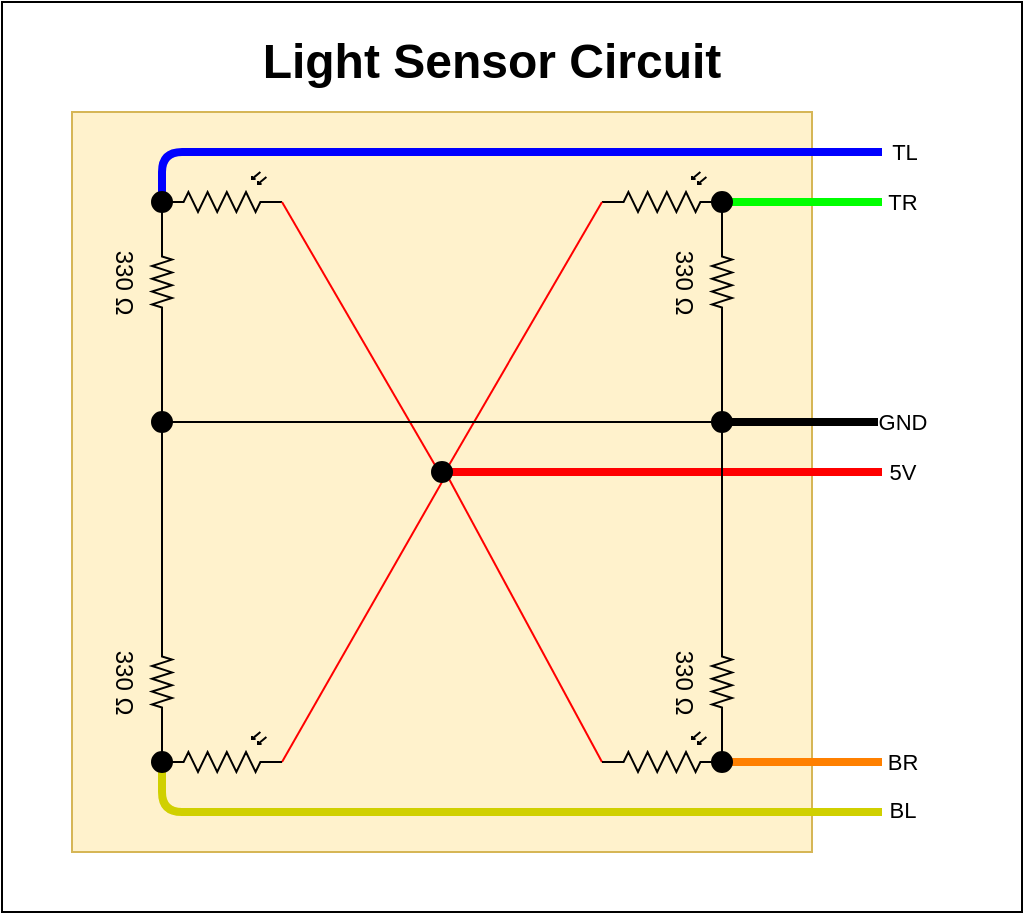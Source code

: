 <mxfile>
    <diagram id="WmjWGUDfDDGUpU-4VLcb" name="Page-1">
        <mxGraphModel dx="882" dy="717" grid="1" gridSize="10" guides="1" tooltips="1" connect="1" arrows="1" fold="1" page="1" pageScale="1" pageWidth="850" pageHeight="1100" math="0" shadow="0">
            <root>
                <mxCell id="0"/>
                <mxCell id="1" parent="0"/>
                <mxCell id="52" value="" style="rounded=0;whiteSpace=wrap;html=1;fillColor=default;" parent="1" vertex="1">
                    <mxGeometry x="80" y="105" width="510" height="455" as="geometry"/>
                </mxCell>
                <mxCell id="2" value="" style="whiteSpace=wrap;html=1;aspect=fixed;fillColor=#fff2cc;strokeColor=#d6b656;" parent="1" vertex="1">
                    <mxGeometry x="115" y="160" width="370" height="370" as="geometry"/>
                </mxCell>
                <mxCell id="3" value="" style="pointerEvents=1;verticalLabelPosition=bottom;shadow=0;dashed=0;align=center;html=1;verticalAlign=top;shape=mxgraph.electrical.resistors.symmetrical_photoconductive_transducer;fillColor=none;" parent="1" vertex="1">
                    <mxGeometry x="160" y="190" width="60" height="20" as="geometry"/>
                </mxCell>
                <mxCell id="13" style="edgeStyle=none;html=1;exitX=1;exitY=0.75;exitDx=0;exitDy=0;exitPerimeter=0;entryX=0.5;entryY=1;entryDx=0;entryDy=0;endArrow=none;endFill=0;strokeColor=#FF0000;" parent="1" source="4" target="9" edge="1">
                    <mxGeometry relative="1" as="geometry"/>
                </mxCell>
                <mxCell id="4" value="" style="pointerEvents=1;verticalLabelPosition=bottom;shadow=0;dashed=0;align=center;html=1;verticalAlign=top;shape=mxgraph.electrical.resistors.symmetrical_photoconductive_transducer;fillColor=none;" parent="1" vertex="1">
                    <mxGeometry x="160" y="470" width="60" height="20" as="geometry"/>
                </mxCell>
                <mxCell id="14" style="edgeStyle=none;html=1;exitX=0;exitY=0.75;exitDx=0;exitDy=0;exitPerimeter=0;entryX=1;entryY=1;entryDx=0;entryDy=0;endArrow=none;endFill=0;strokeColor=#FF0000;" parent="1" source="5" target="9" edge="1">
                    <mxGeometry relative="1" as="geometry"/>
                </mxCell>
                <mxCell id="5" value="" style="pointerEvents=1;verticalLabelPosition=bottom;shadow=0;dashed=0;align=center;html=1;verticalAlign=top;shape=mxgraph.electrical.resistors.symmetrical_photoconductive_transducer;fillColor=none;" parent="1" vertex="1">
                    <mxGeometry x="380" y="470" width="60" height="20" as="geometry"/>
                </mxCell>
                <mxCell id="6" value="" style="pointerEvents=1;verticalLabelPosition=bottom;shadow=0;dashed=0;align=center;html=1;verticalAlign=top;shape=mxgraph.electrical.resistors.symmetrical_photoconductive_transducer;fillColor=none;" parent="1" vertex="1">
                    <mxGeometry x="380" y="190" width="60" height="20" as="geometry"/>
                </mxCell>
                <mxCell id="7" value="" style="endArrow=none;html=1;entryX=1;entryY=0.75;entryDx=0;entryDy=0;entryPerimeter=0;exitX=0;exitY=0;exitDx=0;exitDy=0;strokeColor=#FF0000;" parent="1" source="9" target="3" edge="1">
                    <mxGeometry width="50" height="50" relative="1" as="geometry">
                        <mxPoint x="220" y="60" as="sourcePoint"/>
                        <mxPoint x="230" y="590" as="targetPoint"/>
                    </mxGeometry>
                </mxCell>
                <mxCell id="8" value="" style="endArrow=none;html=1;entryX=0;entryY=0.75;entryDx=0;entryDy=0;entryPerimeter=0;exitX=1;exitY=0;exitDx=0;exitDy=0;strokeColor=#FF0000;" parent="1" source="9" target="6" edge="1">
                    <mxGeometry width="50" height="50" relative="1" as="geometry">
                        <mxPoint x="380" y="60" as="sourcePoint"/>
                        <mxPoint x="230" y="215" as="targetPoint"/>
                    </mxGeometry>
                </mxCell>
                <mxCell id="15" style="edgeStyle=none;html=1;endArrow=none;endFill=0;strokeColor=#FF0000;strokeWidth=4;" parent="1" source="9" edge="1">
                    <mxGeometry relative="1" as="geometry">
                        <mxPoint x="520" y="340" as="targetPoint"/>
                    </mxGeometry>
                </mxCell>
                <mxCell id="16" value="5V" style="edgeLabel;html=1;align=center;verticalAlign=middle;resizable=0;points=[];" parent="15" vertex="1" connectable="0">
                    <mxGeometry x="0.634" y="-3" relative="1" as="geometry">
                        <mxPoint x="49" y="-3" as="offset"/>
                    </mxGeometry>
                </mxCell>
                <mxCell id="9" value="" style="ellipse;whiteSpace=wrap;html=1;aspect=fixed;fillColor=#000000;" parent="1" vertex="1">
                    <mxGeometry x="295" y="335" width="10" height="10" as="geometry"/>
                </mxCell>
                <mxCell id="46" style="edgeStyle=none;html=1;endArrow=none;endFill=0;strokeColor=#D0D000;strokeWidth=4;" parent="1" source="10" edge="1">
                    <mxGeometry relative="1" as="geometry">
                        <mxPoint x="520" y="510" as="targetPoint"/>
                        <Array as="points">
                            <mxPoint x="160" y="510"/>
                        </Array>
                    </mxGeometry>
                </mxCell>
                <mxCell id="47" value="BL" style="edgeLabel;html=1;align=center;verticalAlign=middle;resizable=0;points=[];" parent="46" vertex="1" connectable="0">
                    <mxGeometry x="0.748" y="1" relative="1" as="geometry">
                        <mxPoint x="58" as="offset"/>
                    </mxGeometry>
                </mxCell>
                <mxCell id="10" value="" style="ellipse;whiteSpace=wrap;html=1;aspect=fixed;fillColor=#000000;" parent="1" vertex="1">
                    <mxGeometry x="155" y="480" width="10" height="10" as="geometry"/>
                </mxCell>
                <mxCell id="30" style="edgeStyle=none;html=1;exitX=0;exitY=0.5;exitDx=0;exitDy=0;exitPerimeter=0;entryX=1;entryY=0.75;entryDx=0;entryDy=0;entryPerimeter=0;endArrow=none;endFill=0;strokeColor=#000000;strokeWidth=1;" parent="1" source="17" target="6" edge="1">
                    <mxGeometry relative="1" as="geometry"/>
                </mxCell>
                <mxCell id="34" style="edgeStyle=none;html=1;exitX=1;exitY=0.5;exitDx=0;exitDy=0;exitPerimeter=0;endArrow=none;endFill=0;strokeColor=#000000;strokeWidth=1;startArrow=none;" parent="1" source="40" edge="1">
                    <mxGeometry relative="1" as="geometry">
                        <mxPoint x="440" y="320" as="targetPoint"/>
                    </mxGeometry>
                </mxCell>
                <mxCell id="17" value="330&amp;nbsp;Ω" style="pointerEvents=1;verticalLabelPosition=bottom;shadow=0;dashed=0;align=center;html=1;verticalAlign=top;shape=mxgraph.electrical.resistors.resistor_2;fillColor=none;rotation=90;" parent="1" vertex="1">
                    <mxGeometry x="420" y="240" width="40" height="10" as="geometry"/>
                </mxCell>
                <mxCell id="29" style="edgeStyle=none;html=1;exitX=0;exitY=0.5;exitDx=0;exitDy=0;exitPerimeter=0;entryX=0;entryY=0.75;entryDx=0;entryDy=0;entryPerimeter=0;endArrow=none;endFill=0;strokeColor=#000000;strokeWidth=1;" parent="1" source="19" target="3" edge="1">
                    <mxGeometry relative="1" as="geometry"/>
                </mxCell>
                <mxCell id="33" style="edgeStyle=none;html=1;exitX=1;exitY=0.5;exitDx=0;exitDy=0;exitPerimeter=0;endArrow=none;endFill=0;strokeColor=#000000;strokeWidth=1;" parent="1" source="19" edge="1">
                    <mxGeometry relative="1" as="geometry">
                        <mxPoint x="160" y="320" as="targetPoint"/>
                    </mxGeometry>
                </mxCell>
                <mxCell id="19" value="330 Ω" style="pointerEvents=1;verticalLabelPosition=bottom;shadow=0;dashed=0;align=center;html=1;verticalAlign=top;shape=mxgraph.electrical.resistors.resistor_2;fillColor=none;rotation=90;" parent="1" vertex="1">
                    <mxGeometry x="140" y="240" width="40" height="10" as="geometry"/>
                </mxCell>
                <mxCell id="28" style="edgeStyle=none;html=1;exitX=1;exitY=0.5;exitDx=0;exitDy=0;exitPerimeter=0;entryX=0;entryY=0.75;entryDx=0;entryDy=0;entryPerimeter=0;endArrow=none;endFill=0;strokeColor=#000000;strokeWidth=1;" parent="1" source="20" target="4" edge="1">
                    <mxGeometry relative="1" as="geometry"/>
                </mxCell>
                <mxCell id="35" style="edgeStyle=none;html=1;exitX=0;exitY=0.5;exitDx=0;exitDy=0;exitPerimeter=0;endArrow=none;endFill=0;strokeColor=#000000;strokeWidth=1;" parent="1" source="20" edge="1">
                    <mxGeometry relative="1" as="geometry">
                        <mxPoint x="160" y="320" as="targetPoint"/>
                    </mxGeometry>
                </mxCell>
                <mxCell id="20" value="330&amp;nbsp;Ω" style="pointerEvents=1;verticalLabelPosition=bottom;shadow=0;dashed=0;align=center;html=1;verticalAlign=top;shape=mxgraph.electrical.resistors.resistor_2;fillColor=none;rotation=90;" parent="1" vertex="1">
                    <mxGeometry x="140" y="440" width="40" height="10" as="geometry"/>
                </mxCell>
                <mxCell id="26" style="edgeStyle=none;html=1;exitX=1;exitY=0.5;exitDx=0;exitDy=0;exitPerimeter=0;entryX=1;entryY=0.75;entryDx=0;entryDy=0;entryPerimeter=0;endArrow=none;endFill=0;strokeColor=#000000;strokeWidth=1;" parent="1" source="21" target="5" edge="1">
                    <mxGeometry relative="1" as="geometry"/>
                </mxCell>
                <mxCell id="36" style="edgeStyle=none;html=1;exitX=0;exitY=0.5;exitDx=0;exitDy=0;exitPerimeter=0;endArrow=none;endFill=0;strokeColor=#000000;strokeWidth=1;" parent="1" source="21" edge="1">
                    <mxGeometry relative="1" as="geometry">
                        <mxPoint x="440" y="320" as="targetPoint"/>
                    </mxGeometry>
                </mxCell>
                <mxCell id="21" value="330&amp;nbsp;Ω" style="pointerEvents=1;verticalLabelPosition=bottom;shadow=0;dashed=0;align=center;html=1;verticalAlign=top;shape=mxgraph.electrical.resistors.resistor_2;fillColor=none;rotation=90;" parent="1" vertex="1">
                    <mxGeometry x="420" y="440" width="40" height="10" as="geometry"/>
                </mxCell>
                <mxCell id="44" style="edgeStyle=none;html=1;endArrow=none;endFill=0;strokeColor=#0000FF;strokeWidth=4;" parent="1" source="23" edge="1">
                    <mxGeometry relative="1" as="geometry">
                        <mxPoint x="520" y="180" as="targetPoint"/>
                        <Array as="points">
                            <mxPoint x="160" y="180"/>
                        </Array>
                    </mxGeometry>
                </mxCell>
                <mxCell id="45" value="TL" style="edgeLabel;html=1;align=center;verticalAlign=middle;resizable=0;points=[];" parent="44" vertex="1" connectable="0">
                    <mxGeometry x="0.891" relative="1" as="geometry">
                        <mxPoint x="31" as="offset"/>
                    </mxGeometry>
                </mxCell>
                <mxCell id="23" value="" style="ellipse;whiteSpace=wrap;html=1;aspect=fixed;fillColor=#000000;" parent="1" vertex="1">
                    <mxGeometry x="155" y="200" width="10" height="10" as="geometry"/>
                </mxCell>
                <mxCell id="42" style="edgeStyle=none;html=1;endArrow=none;endFill=0;strokeColor=#00FF00;strokeWidth=4;" parent="1" source="24" edge="1">
                    <mxGeometry relative="1" as="geometry">
                        <mxPoint x="520" y="205" as="targetPoint"/>
                    </mxGeometry>
                </mxCell>
                <mxCell id="43" value="TR" style="edgeLabel;html=1;align=center;verticalAlign=middle;resizable=0;points=[];" parent="42" vertex="1" connectable="0">
                    <mxGeometry x="0.381" y="-1" relative="1" as="geometry">
                        <mxPoint x="33" y="-1" as="offset"/>
                    </mxGeometry>
                </mxCell>
                <mxCell id="24" value="" style="ellipse;whiteSpace=wrap;html=1;aspect=fixed;fillColor=#000000;" parent="1" vertex="1">
                    <mxGeometry x="435" y="200" width="10" height="10" as="geometry"/>
                </mxCell>
                <mxCell id="48" style="edgeStyle=none;html=1;endArrow=none;endFill=0;strokeColor=#FF8000;strokeWidth=4;" parent="1" source="25" edge="1">
                    <mxGeometry relative="1" as="geometry">
                        <mxPoint x="520" y="485" as="targetPoint"/>
                    </mxGeometry>
                </mxCell>
                <mxCell id="49" value="BR" style="edgeLabel;html=1;align=center;verticalAlign=middle;resizable=0;points=[];" parent="48" vertex="1" connectable="0">
                    <mxGeometry x="0.548" y="1" relative="1" as="geometry">
                        <mxPoint x="27" y="1" as="offset"/>
                    </mxGeometry>
                </mxCell>
                <mxCell id="25" value="" style="ellipse;whiteSpace=wrap;html=1;aspect=fixed;fillColor=#000000;" parent="1" vertex="1">
                    <mxGeometry x="435" y="480" width="10" height="10" as="geometry"/>
                </mxCell>
                <mxCell id="31" value="" style="endArrow=none;html=1;strokeColor=#000000;strokeWidth=4;startArrow=none;" parent="1" edge="1">
                    <mxGeometry width="50" height="50" relative="1" as="geometry">
                        <mxPoint x="440" y="315" as="sourcePoint"/>
                        <mxPoint x="520" y="315" as="targetPoint"/>
                    </mxGeometry>
                </mxCell>
                <mxCell id="32" value="GND" style="edgeLabel;html=1;align=center;verticalAlign=middle;resizable=0;points=[];" parent="31" vertex="1" connectable="0">
                    <mxGeometry x="0.868" y="1" relative="1" as="geometry">
                        <mxPoint x="15" y="1" as="offset"/>
                    </mxGeometry>
                </mxCell>
                <mxCell id="50" style="edgeStyle=none;html=1;entryX=0;entryY=0.5;entryDx=0;entryDy=0;endArrow=none;endFill=0;strokeColor=#000000;strokeWidth=1;" parent="1" source="37" target="40" edge="1">
                    <mxGeometry relative="1" as="geometry"/>
                </mxCell>
                <mxCell id="37" value="" style="ellipse;whiteSpace=wrap;html=1;aspect=fixed;fillColor=#000000;" parent="1" vertex="1">
                    <mxGeometry x="155" y="310" width="10" height="10" as="geometry"/>
                </mxCell>
                <mxCell id="38" value="" style="endArrow=none;html=1;strokeColor=#000000;strokeWidth=4;" parent="1" target="37" edge="1">
                    <mxGeometry width="50" height="50" relative="1" as="geometry">
                        <mxPoint x="160" y="320" as="sourcePoint"/>
                        <mxPoint x="600" y="320" as="targetPoint"/>
                    </mxGeometry>
                </mxCell>
                <mxCell id="40" value="" style="ellipse;whiteSpace=wrap;html=1;aspect=fixed;fillColor=#000000;" parent="1" vertex="1">
                    <mxGeometry x="435" y="310" width="10" height="10" as="geometry"/>
                </mxCell>
                <mxCell id="41" value="" style="edgeStyle=none;html=1;exitX=1;exitY=0.5;exitDx=0;exitDy=0;exitPerimeter=0;endArrow=none;endFill=0;strokeColor=#000000;strokeWidth=1;" parent="1" source="17" target="40" edge="1">
                    <mxGeometry relative="1" as="geometry">
                        <mxPoint x="440" y="320" as="targetPoint"/>
                        <mxPoint x="440" y="265" as="sourcePoint"/>
                    </mxGeometry>
                </mxCell>
                <mxCell id="51" value="&lt;h1&gt;Light Sensor Circuit&lt;/h1&gt;" style="text;html=1;strokeColor=none;fillColor=none;align=center;verticalAlign=middle;whiteSpace=wrap;rounded=0;" parent="1" vertex="1">
                    <mxGeometry x="200" y="120" width="250" height="30" as="geometry"/>
                </mxCell>
            </root>
        </mxGraphModel>
    </diagram>
</mxfile>